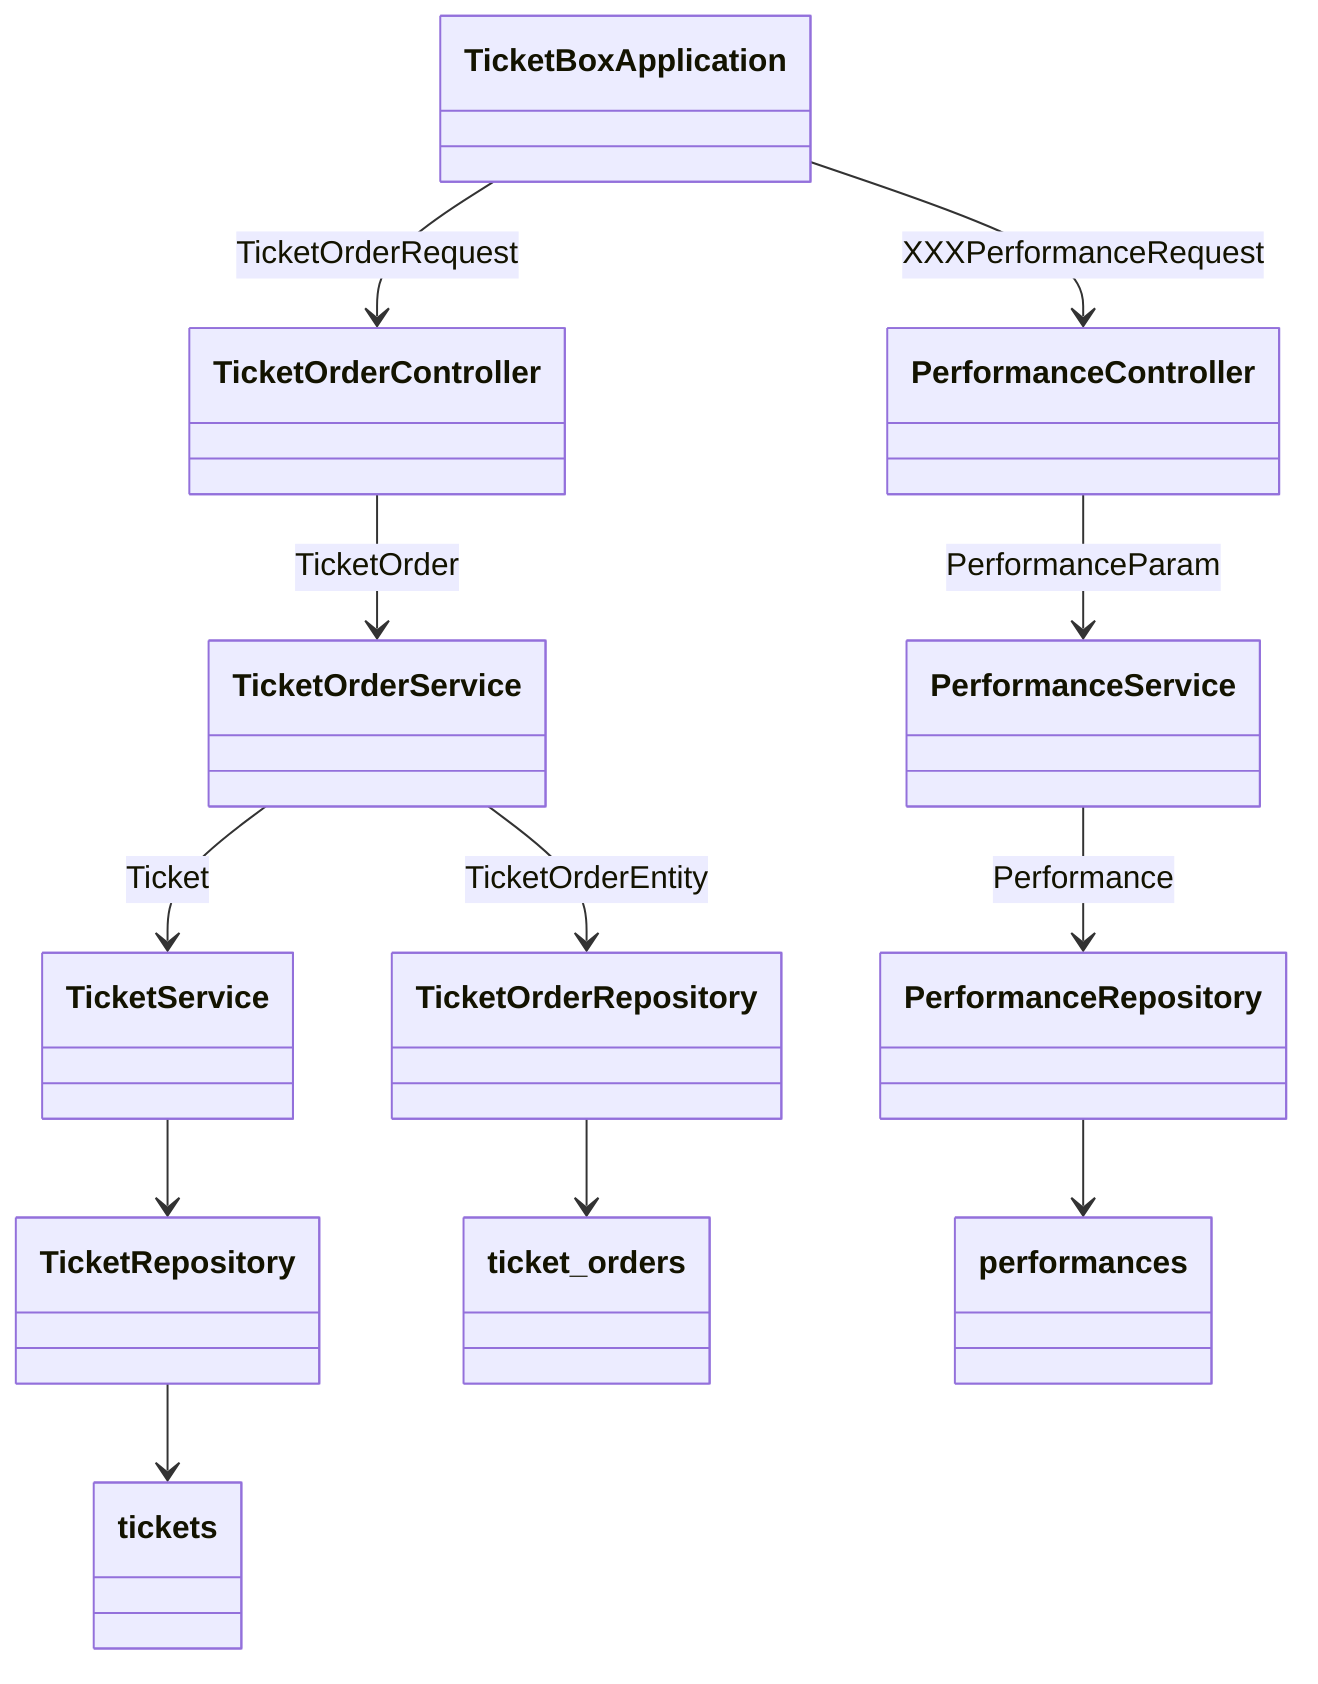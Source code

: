 classDiagram

    %% application
    class TicketBoxApplication
    TicketBoxApplication --> TicketOrderController : TicketOrderRequest
    TicketBoxApplication --> PerformanceController : XXXPerformanceRequest

    %% controller
    class TicketOrderController
    TicketOrderController --> TicketOrderService : TicketOrder

    class PerformanceController
    PerformanceController --> PerformanceService : PerformanceParam

    %% service
    class TicketOrderService
    TicketOrderService --> TicketOrderRepository : TicketOrderEntity
    TicketOrderService --> TicketService : Ticket

    class TicketService
    TicketService --> TicketRepository

    class PerformanceService
    PerformanceService --> PerformanceRepository : Performance

    %% persistence
    class TicketRepository
    TicketRepository --> tickets

    class TicketOrderRepository
    TicketOrderRepository --> ticket_orders

    class PerformanceRepository
    PerformanceRepository --> performances